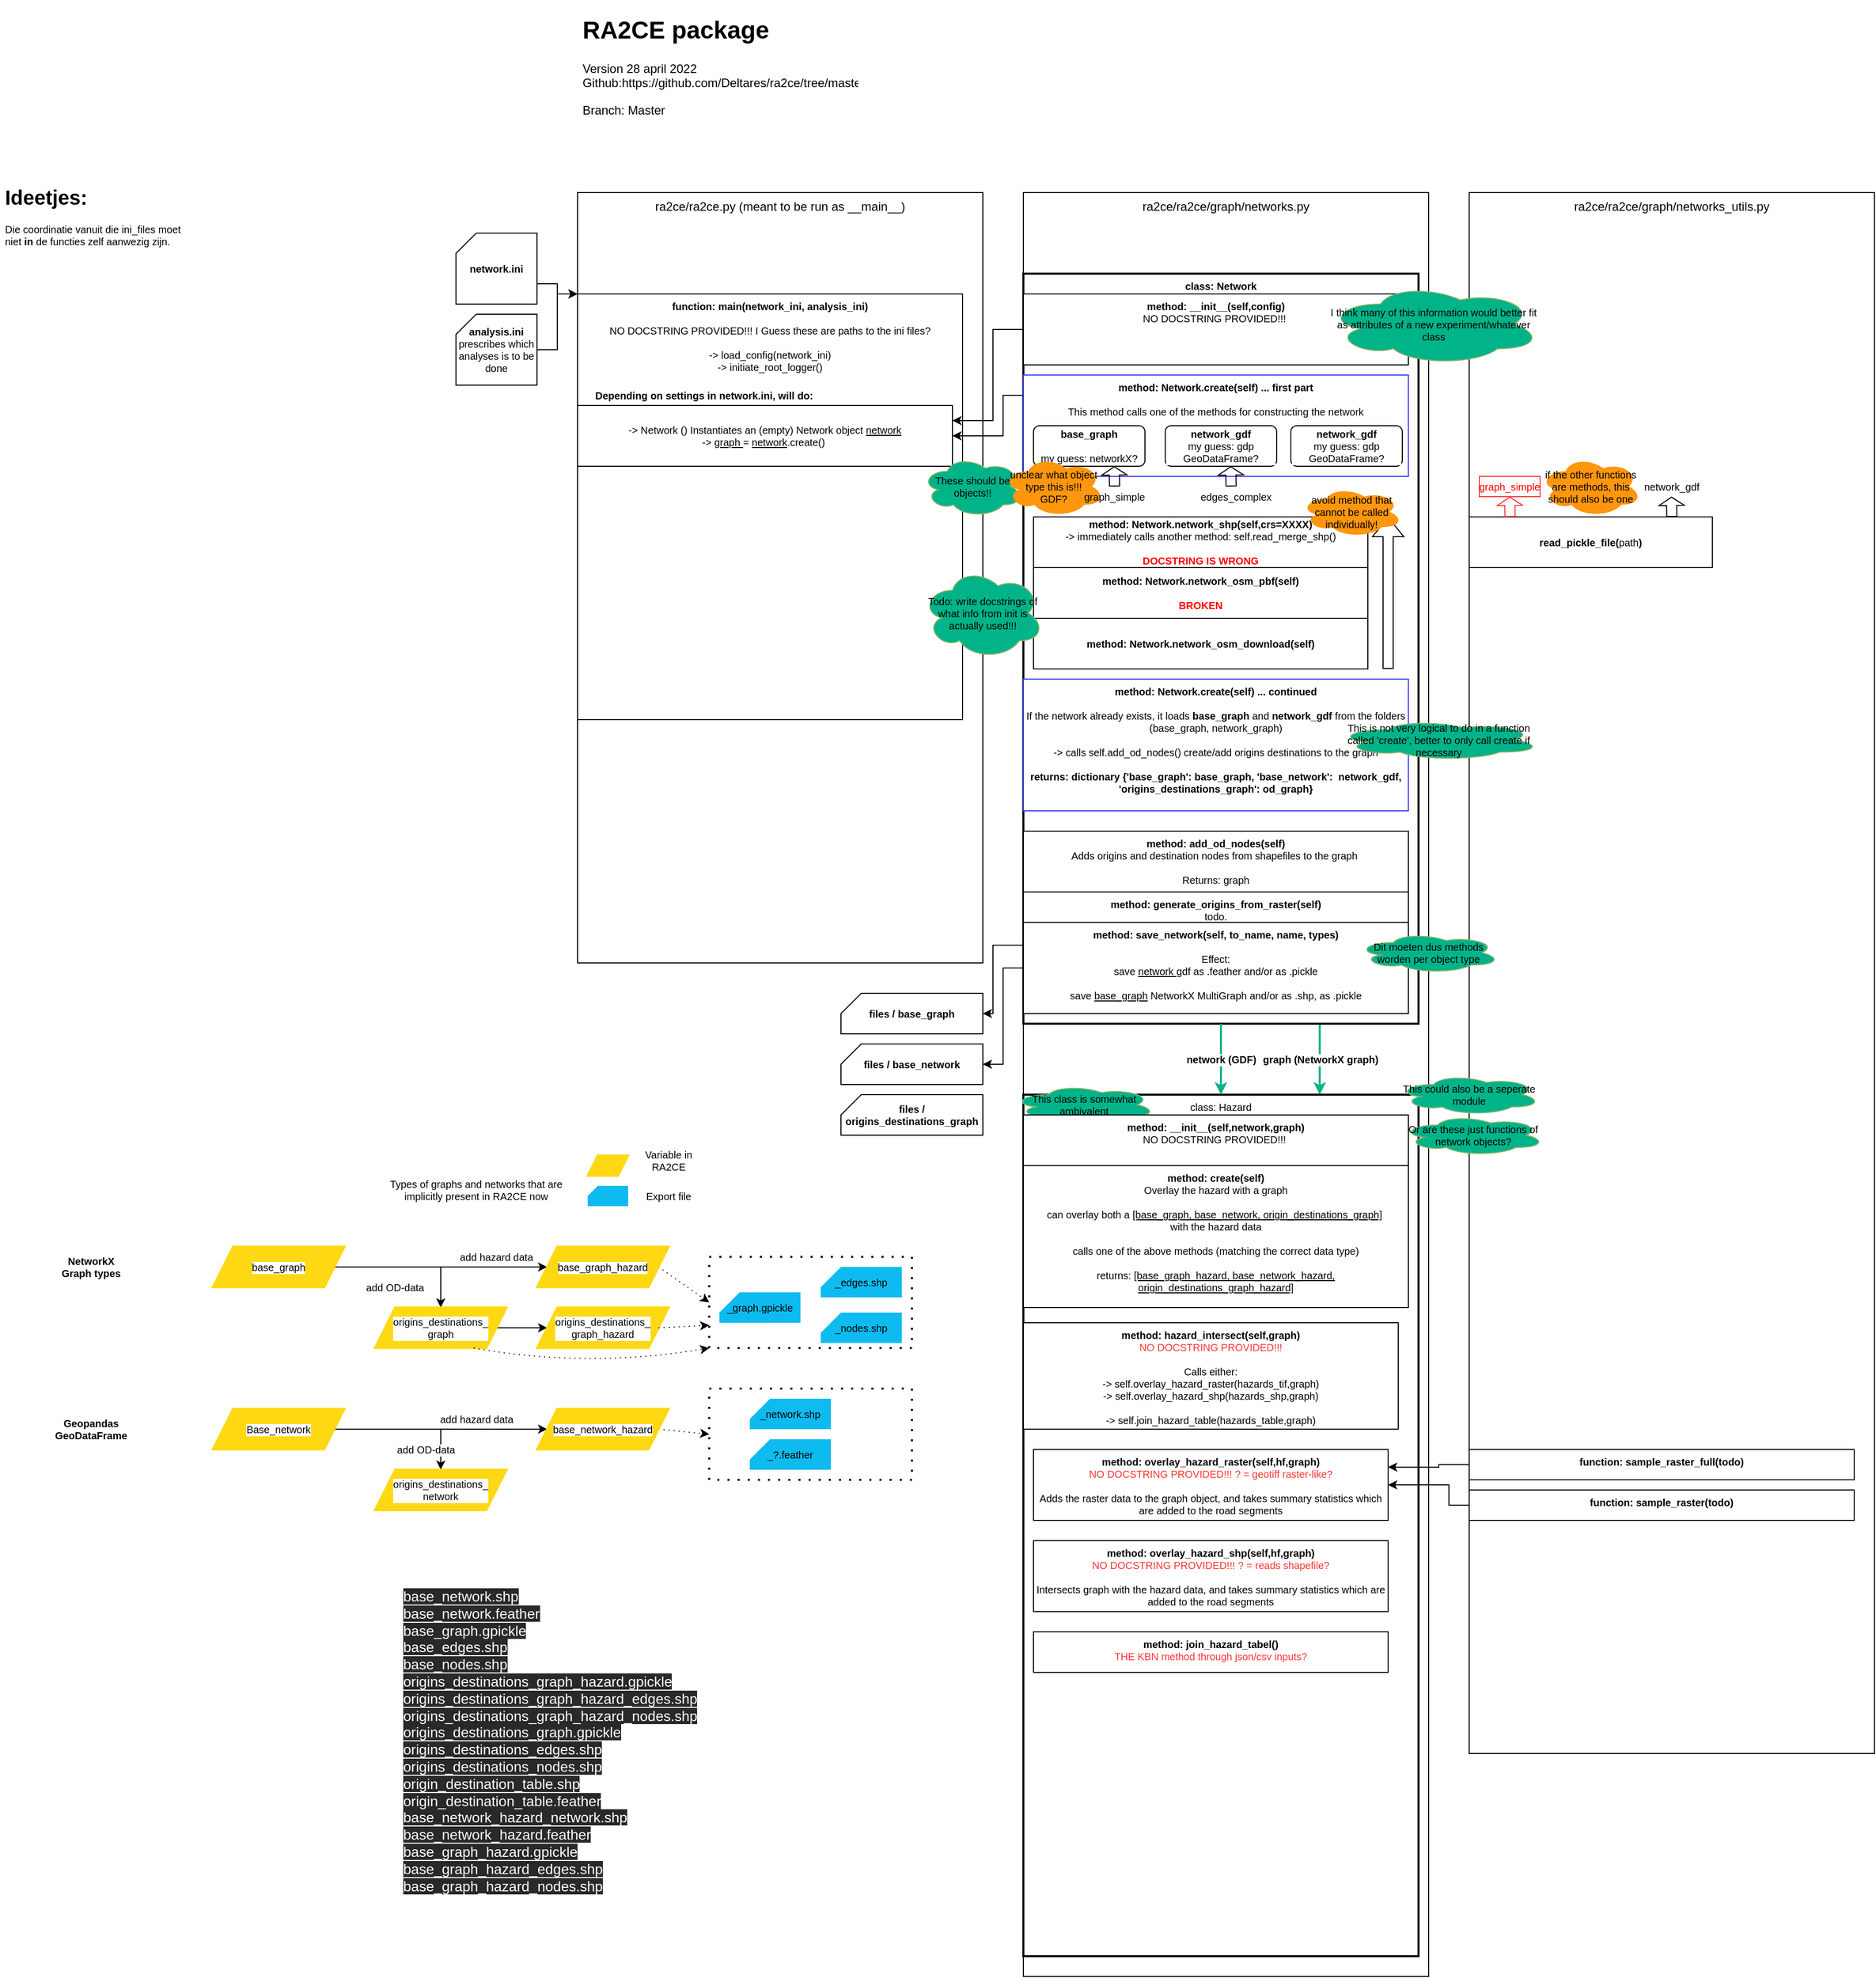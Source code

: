 <mxfile version="17.4.6" type="google"><diagram id="exgYSO2dMJ_tcDDKCuze" name="Page-1"><mxGraphModel dx="3541" dy="995" grid="1" gridSize="10" guides="1" tooltips="1" connect="1" arrows="1" fold="1" page="1" pageScale="1" pageWidth="827" pageHeight="1169" math="0" shadow="0"><root><mxCell id="0"/><mxCell id="1" parent="0"/><mxCell id="3SG9qz8-Xm8Jnp0n0LV0-1" value="&lt;h1&gt;RA2CE package&lt;/h1&gt;&lt;p&gt;Version 28 april 2022 Github:https://github.com/Deltares/ra2ce/tree/master/ra2ce&lt;/p&gt;&lt;p&gt;Branch: Master&lt;/p&gt;&lt;p&gt;&amp;nbsp;&lt;/p&gt;" style="text;html=1;strokeColor=none;fillColor=none;spacing=5;spacingTop=-20;whiteSpace=wrap;overflow=hidden;rounded=0;fontFamily=Arial;" parent="1" vertex="1"><mxGeometry x="-400" y="20" width="280" height="120" as="geometry"/></mxCell><mxCell id="KM_wEObo0zcSaIop558I-1" value="ra2ce/ra2ce/graph/networks.py" style="rounded=0;whiteSpace=wrap;html=1;fontFamily=Arial;verticalAlign=top;fillColor=none;" parent="1" vertex="1"><mxGeometry x="40" y="200" width="400" height="1760" as="geometry"/></mxCell><mxCell id="KM_wEObo0zcSaIop558I-2" value="ra2ce/ra2ce/graph/networks_utils.py" style="rounded=0;whiteSpace=wrap;html=1;fontFamily=Arial;verticalAlign=top;fillColor=none;" parent="1" vertex="1"><mxGeometry x="480" y="200" width="400" height="1540" as="geometry"/></mxCell><mxCell id="KM_wEObo0zcSaIop558I-148" value="&lt;b&gt;graph (NetworkX graph)&lt;/b&gt;" style="edgeStyle=orthogonalEdgeStyle;rounded=0;orthogonalLoop=1;jettySize=auto;html=1;exitX=0.75;exitY=1;exitDx=0;exitDy=0;entryX=0.75;entryY=0;entryDx=0;entryDy=0;fontFamily=Arial;fontSize=10;fontColor=#000000d;endArrow=classic;endFill=1;strokeColor=#00B389;strokeWidth=2;" parent="1" source="KM_wEObo0zcSaIop558I-3" target="KM_wEObo0zcSaIop558I-4" edge="1"><mxGeometry relative="1" as="geometry"/></mxCell><mxCell id="KM_wEObo0zcSaIop558I-3" value="&lt;b&gt;class: Network&lt;/b&gt;" style="rounded=0;whiteSpace=wrap;html=1;fontFamily=Arial;verticalAlign=top;fontSize=10;fillColor=none;strokeWidth=2;" parent="1" vertex="1"><mxGeometry x="40" y="280" width="390" height="740" as="geometry"/></mxCell><mxCell id="KM_wEObo0zcSaIop558I-4" value="class: Hazard" style="rounded=0;whiteSpace=wrap;html=1;fontFamily=Arial;verticalAlign=top;fontSize=10;fillColor=none;strokeWidth=2;" parent="1" vertex="1"><mxGeometry x="40" y="1090" width="390" height="850" as="geometry"/></mxCell><mxCell id="KM_wEObo0zcSaIop558I-5" value="&lt;b&gt;method: __init__(self,config)&lt;/b&gt;&lt;br&gt;NO DOCSTRING PROVIDED!!!&amp;nbsp;" style="rounded=0;whiteSpace=wrap;html=1;fontFamily=Arial;verticalAlign=top;fontSize=10;" parent="1" vertex="1"><mxGeometry x="40" y="300" width="380" height="70" as="geometry"/></mxCell><mxCell id="KM_wEObo0zcSaIop558I-7" value="ra2ce/ra2ce.py (meant to be run as __main__)" style="rounded=0;whiteSpace=wrap;html=1;fontFamily=Arial;verticalAlign=top;" parent="1" vertex="1"><mxGeometry x="-400" y="200" width="400" height="760" as="geometry"/></mxCell><mxCell id="KM_wEObo0zcSaIop558I-10" style="edgeStyle=orthogonalEdgeStyle;rounded=0;orthogonalLoop=1;jettySize=auto;html=1;exitX=1;exitY=0.5;exitDx=0;exitDy=0;exitPerimeter=0;entryX=0;entryY=0;entryDx=0;entryDy=0;fontFamily=Arial;fontSize=10;" parent="1" source="KM_wEObo0zcSaIop558I-6" target="KM_wEObo0zcSaIop558I-8" edge="1"><mxGeometry relative="1" as="geometry"><Array as="points"><mxPoint x="-440" y="290"/><mxPoint x="-420" y="290"/><mxPoint x="-420" y="300"/></Array></mxGeometry></mxCell><mxCell id="KM_wEObo0zcSaIop558I-6" value="&lt;b&gt;network.ini&lt;/b&gt;" style="shape=card;whiteSpace=wrap;html=1;fontFamily=Arial;fontSize=10;size=20;" parent="1" vertex="1"><mxGeometry x="-520" y="240" width="80" height="70" as="geometry"/></mxCell><mxCell id="KM_wEObo0zcSaIop558I-8" value="&lt;b&gt;function: main(network_ini, analysis_ini)&lt;/b&gt;&lt;br&gt;&lt;br&gt;NO DOCSTRING PROVIDED!!! I Guess these are paths to the ini files?&lt;br&gt;&lt;br&gt;-&amp;gt; load_config(network_ini)&lt;br&gt;-&amp;gt; initiate_root_logger()&lt;br&gt;&lt;br&gt;" style="rounded=0;whiteSpace=wrap;html=1;fontFamily=Arial;verticalAlign=top;fontSize=10;" parent="1" vertex="1"><mxGeometry x="-400" y="300" width="380" height="420" as="geometry"/></mxCell><mxCell id="KM_wEObo0zcSaIop558I-11" style="edgeStyle=orthogonalEdgeStyle;rounded=0;orthogonalLoop=1;jettySize=auto;html=1;exitX=1;exitY=0.5;exitDx=0;exitDy=0;exitPerimeter=0;fontFamily=Arial;fontSize=10;" parent="1" source="KM_wEObo0zcSaIop558I-9" edge="1"><mxGeometry relative="1" as="geometry"><mxPoint x="-400" y="300" as="targetPoint"/><Array as="points"><mxPoint x="-420" y="355"/><mxPoint x="-420" y="300"/></Array></mxGeometry></mxCell><mxCell id="KM_wEObo0zcSaIop558I-9" value="&lt;b&gt;analysis.ini&lt;/b&gt;&lt;br&gt;prescribes which analyses is to be done" style="shape=card;whiteSpace=wrap;html=1;fontFamily=Arial;fontSize=10;size=20;" parent="1" vertex="1"><mxGeometry x="-520" y="320" width="80" height="70" as="geometry"/></mxCell><mxCell id="KM_wEObo0zcSaIop558I-12" value="&lt;span&gt;-&amp;gt; Network () Instantiates an (empty) Network object&amp;nbsp;&lt;/span&gt;&lt;u&gt;network&lt;/u&gt;&lt;br&gt;&lt;span&gt;-&amp;gt;&amp;nbsp;&lt;/span&gt;&lt;u&gt;graph&amp;nbsp;&lt;/u&gt;&lt;span&gt;=&amp;nbsp;&lt;/span&gt;&lt;u&gt;network&lt;/u&gt;&lt;span&gt;.create()&amp;nbsp;&lt;/span&gt;" style="rounded=0;whiteSpace=wrap;html=1;fontFamily=Arial;fontSize=10;" parent="1" vertex="1"><mxGeometry x="-400" y="410" width="370" height="60" as="geometry"/></mxCell><mxCell id="KM_wEObo0zcSaIop558I-13" value="&lt;b&gt;Depending on settings in network.ini, will do:&lt;/b&gt;" style="text;html=1;strokeColor=none;fillColor=none;align=center;verticalAlign=middle;whiteSpace=wrap;rounded=0;fontFamily=Arial;fontSize=10;" parent="1" vertex="1"><mxGeometry x="-400" y="390" width="250" height="20" as="geometry"/></mxCell><mxCell id="KM_wEObo0zcSaIop558I-17" style="edgeStyle=orthogonalEdgeStyle;rounded=0;orthogonalLoop=1;jettySize=auto;html=1;exitX=0;exitY=0.5;exitDx=0;exitDy=0;entryX=1;entryY=0.5;entryDx=0;entryDy=0;fontFamily=Arial;fontSize=10;" parent="1" source="KM_wEObo0zcSaIop558I-14" target="KM_wEObo0zcSaIop558I-12" edge="1"><mxGeometry relative="1" as="geometry"><Array as="points"><mxPoint x="40" y="400"/><mxPoint x="20" y="400"/><mxPoint x="20" y="440"/></Array></mxGeometry></mxCell><mxCell id="KM_wEObo0zcSaIop558I-14" value="&lt;b&gt;method: Network.create(self) ... first part&lt;/b&gt;&lt;br&gt;&lt;br&gt;This method calls one of the methods for constructing the network" style="rounded=0;whiteSpace=wrap;html=1;fontFamily=Arial;fontSize=10;verticalAlign=top;strokeColor=#3333FF;" parent="1" vertex="1"><mxGeometry x="40" y="380" width="380" height="100" as="geometry"/></mxCell><mxCell id="KM_wEObo0zcSaIop558I-16" style="edgeStyle=orthogonalEdgeStyle;rounded=0;orthogonalLoop=1;jettySize=auto;html=1;exitX=0;exitY=0.5;exitDx=0;exitDy=0;entryX=1;entryY=0.25;entryDx=0;entryDy=0;fontFamily=Arial;fontSize=10;" parent="1" source="KM_wEObo0zcSaIop558I-5" target="KM_wEObo0zcSaIop558I-12" edge="1"><mxGeometry relative="1" as="geometry"><Array as="points"><mxPoint x="10" y="335"/><mxPoint x="10" y="425"/></Array></mxGeometry></mxCell><mxCell id="KM_wEObo0zcSaIop558I-18" value="&lt;b&gt;method: Network.network_shp(self,crs=XXXX)&lt;/b&gt;&lt;br&gt;-&amp;gt; immediately calls another method: self.read_merge_shp()&lt;br&gt;&lt;br&gt;&lt;font color=&quot;#ff0000&quot; style=&quot;font-weight: bold&quot;&gt;DOCSTRING IS WRONG&lt;/font&gt;" style="rounded=0;whiteSpace=wrap;html=1;fontFamily=Arial;fontSize=10;" parent="1" vertex="1"><mxGeometry x="50" y="520" width="330" height="50" as="geometry"/></mxCell><mxCell id="KM_wEObo0zcSaIop558I-19" value="&lt;h1&gt;Ideetjes:&lt;/h1&gt;&lt;div&gt;Die coordinatie vanuit die ini_files moet niet &lt;b&gt;in&lt;/b&gt;&amp;nbsp;de functies zelf aanwezig zijn.&lt;/div&gt;" style="text;html=1;strokeColor=none;fillColor=none;spacing=5;spacingTop=-20;whiteSpace=wrap;overflow=hidden;rounded=0;fontFamily=Arial;fontSize=10;" parent="1" vertex="1"><mxGeometry x="-970" y="190" width="190" height="120" as="geometry"/></mxCell><mxCell id="KM_wEObo0zcSaIop558I-20" value="&lt;b&gt;method: Network.network_osm_pbf(self)&lt;br&gt;&lt;br&gt;&lt;/b&gt;&lt;b&gt;&lt;font color=&quot;#ff0000&quot;&gt;BROKEN&lt;/font&gt;&lt;/b&gt;&lt;b&gt;&lt;br&gt;&lt;/b&gt;" style="rounded=0;whiteSpace=wrap;html=1;fontFamily=Arial;fontSize=10;" parent="1" vertex="1"><mxGeometry x="50" y="570" width="330" height="50" as="geometry"/></mxCell><mxCell id="KM_wEObo0zcSaIop558I-21" value="&lt;b&gt;method: Network.network_osm_download(self)&lt;/b&gt;" style="rounded=0;whiteSpace=wrap;html=1;fontFamily=Arial;fontSize=10;" parent="1" vertex="1"><mxGeometry x="50" y="620" width="330" height="50" as="geometry"/></mxCell><mxCell id="KM_wEObo0zcSaIop558I-45" value="&lt;b&gt;base_graph&lt;/b&gt;&lt;br&gt;&lt;br&gt;my guess: networkX?" style="rounded=1;whiteSpace=wrap;html=1;labelBackgroundColor=#FFFFFF;fontFamily=Arial;fontSize=10;fillColor=none;" parent="1" vertex="1"><mxGeometry x="50" y="430" width="110" height="40" as="geometry"/></mxCell><mxCell id="KM_wEObo0zcSaIop558I-46" value="&lt;b&gt;network_gdf&lt;/b&gt;&lt;br&gt;my guess: gdp GeoDataFrame?" style="rounded=1;whiteSpace=wrap;html=1;labelBackgroundColor=#FFFFFF;fontFamily=Arial;fontSize=10;fillColor=none;" parent="1" vertex="1"><mxGeometry x="180" y="430" width="110" height="40" as="geometry"/></mxCell><mxCell id="KM_wEObo0zcSaIop558I-48" value="&lt;span style=&quot;&quot;&gt;These should be objects!!&lt;/span&gt;" style="ellipse;shape=cloud;whiteSpace=wrap;html=1;labelBackgroundColor=none;fontFamily=Arial;fontSize=10;fillColor=#00B389;strokeColor=#82b366;" parent="1" vertex="1"><mxGeometry x="-60" y="460" width="100" height="60" as="geometry"/></mxCell><mxCell id="KM_wEObo0zcSaIop558I-49" value="&lt;span&gt;Todo: write docstrings of what info from init is actually used!!!&lt;/span&gt;" style="ellipse;shape=cloud;whiteSpace=wrap;html=1;labelBackgroundColor=none;fontFamily=Arial;fontSize=10;fillColor=#00B389;strokeColor=#82b366;" parent="1" vertex="1"><mxGeometry x="-60" y="570" width="120" height="90" as="geometry"/></mxCell><mxCell id="KM_wEObo0zcSaIop558I-52" value="&lt;span&gt;unclear what object type this is!!!&lt;br&gt;GDF?&lt;br&gt;&lt;/span&gt;" style="ellipse;shape=cloud;whiteSpace=wrap;html=1;labelBackgroundColor=none;fontFamily=Arial;fontSize=10;fillColor=#FF960D;strokeColor=none;" parent="1" vertex="1"><mxGeometry x="20" y="460" width="100" height="60" as="geometry"/></mxCell><mxCell id="KM_wEObo0zcSaIop558I-60" value="" style="shape=flexArrow;endArrow=classic;html=1;rounded=0;fontFamily=Arial;fontSize=10;fontColor=#000000;" parent="1" edge="1"><mxGeometry width="50" height="50" relative="1" as="geometry"><mxPoint x="400" y="670" as="sourcePoint"/><mxPoint x="400" y="520" as="targetPoint"/></mxGeometry></mxCell><mxCell id="KM_wEObo0zcSaIop558I-62" value="" style="shape=flexArrow;endArrow=classic;html=1;rounded=0;fontFamily=Arial;fontSize=10;fontColor=#000000;endWidth=13.793;endSize=2.393;" parent="1" edge="1"><mxGeometry width="50" height="50" relative="1" as="geometry"><mxPoint x="130" y="490" as="sourcePoint"/><mxPoint x="129.66" y="470" as="targetPoint"/></mxGeometry></mxCell><mxCell id="KM_wEObo0zcSaIop558I-63" value="graph_simple" style="text;html=1;strokeColor=none;fillColor=none;align=center;verticalAlign=middle;whiteSpace=wrap;rounded=0;labelBackgroundColor=none;fontFamily=Arial;fontSize=10;fontColor=#000000;" parent="1" vertex="1"><mxGeometry x="100" y="490" width="60" height="20" as="geometry"/></mxCell><mxCell id="KM_wEObo0zcSaIop558I-64" value="" style="shape=flexArrow;endArrow=classic;html=1;rounded=0;fontFamily=Arial;fontSize=10;fontColor=#000000;endWidth=13.793;endSize=2.393;" parent="1" edge="1"><mxGeometry width="50" height="50" relative="1" as="geometry"><mxPoint x="245" y="490" as="sourcePoint"/><mxPoint x="244.66" y="470" as="targetPoint"/></mxGeometry></mxCell><mxCell id="KM_wEObo0zcSaIop558I-65" value="edges_complex" style="text;html=1;strokeColor=none;fillColor=none;align=center;verticalAlign=middle;whiteSpace=wrap;rounded=0;labelBackgroundColor=none;fontFamily=Arial;fontSize=10;fontColor=#000000;" parent="1" vertex="1"><mxGeometry x="220" y="490" width="60" height="20" as="geometry"/></mxCell><mxCell id="KM_wEObo0zcSaIop558I-66" value="&lt;b&gt;read_pickle_file(&lt;/b&gt;path&lt;b&gt;)&lt;/b&gt;" style="rounded=0;whiteSpace=wrap;html=1;fontFamily=Arial;fontSize=10;fillColor=none;" parent="1" vertex="1"><mxGeometry x="480" y="520" width="240" height="50" as="geometry"/></mxCell><mxCell id="KM_wEObo0zcSaIop558I-67" value="&lt;span&gt;if the other functions are methods, this should also be one&lt;br&gt;&lt;/span&gt;" style="ellipse;shape=cloud;whiteSpace=wrap;html=1;labelBackgroundColor=none;fontFamily=Arial;fontSize=10;fillColor=#FF960D;strokeColor=none;" parent="1" vertex="1"><mxGeometry x="550" y="460" width="100" height="60" as="geometry"/></mxCell><mxCell id="KM_wEObo0zcSaIop558I-70" value="" style="shape=flexArrow;endArrow=classic;html=1;rounded=0;fontFamily=Arial;fontSize=10;fontColor=#000000;endWidth=13.793;endSize=2.393;strokeColor=#FF3333;" parent="1" edge="1"><mxGeometry width="50" height="50" relative="1" as="geometry"><mxPoint x="520.34" y="520" as="sourcePoint"/><mxPoint x="520.0" y="500" as="targetPoint"/></mxGeometry></mxCell><mxCell id="KM_wEObo0zcSaIop558I-72" value="" style="shape=flexArrow;endArrow=classic;html=1;rounded=0;fontFamily=Arial;fontSize=10;fontColor=#000000;endWidth=13.793;endSize=2.393;" parent="1" edge="1"><mxGeometry width="50" height="50" relative="1" as="geometry"><mxPoint x="680.0" y="520" as="sourcePoint"/><mxPoint x="679.66" y="500" as="targetPoint"/></mxGeometry></mxCell><mxCell id="KM_wEObo0zcSaIop558I-73" value="graph_simple" style="text;html=1;strokeColor=#FF3333;fillColor=none;align=center;verticalAlign=middle;whiteSpace=wrap;rounded=0;labelBackgroundColor=none;fontFamily=Arial;fontSize=10;fontColor=#FF0000;" parent="1" vertex="1"><mxGeometry x="490" y="480" width="60" height="20" as="geometry"/></mxCell><mxCell id="KM_wEObo0zcSaIop558I-74" value="network_gdf" style="text;html=1;strokeColor=none;fillColor=none;align=center;verticalAlign=middle;whiteSpace=wrap;rounded=0;labelBackgroundColor=none;fontFamily=Arial;fontSize=10;fontColor=#000000;" parent="1" vertex="1"><mxGeometry x="650" y="480" width="60" height="20" as="geometry"/></mxCell><mxCell id="KM_wEObo0zcSaIop558I-75" value="&lt;b&gt;network_gdf&lt;/b&gt;&lt;br&gt;my guess: gdp GeoDataFrame?" style="rounded=1;whiteSpace=wrap;html=1;labelBackgroundColor=#FFFFFF;fontFamily=Arial;fontSize=10;fillColor=none;" parent="1" vertex="1"><mxGeometry x="304" y="430" width="110" height="40" as="geometry"/></mxCell><mxCell id="KM_wEObo0zcSaIop558I-81" value="&lt;b&gt;method: Network.create(self) ... continued&lt;/b&gt;&lt;br&gt;&lt;br&gt;If the network already exists, it loads &lt;b&gt;base_graph&lt;/b&gt;&amp;nbsp;and &lt;b&gt;network_gdf &lt;/b&gt;from the folders (base_graph, network_graph)&lt;br&gt;&lt;br&gt;-&amp;gt; calls self.add_od_nodes() create/add origins destinations to the graph&lt;br&gt;&lt;br&gt;&lt;b&gt;returns: dictionary&amp;nbsp;{'base_graph': base_graph, 'base_network':&amp;nbsp; network_gdf, 'origins_destinations_graph': od_graph}&lt;/b&gt;" style="rounded=0;whiteSpace=wrap;html=1;fontFamily=Arial;fontSize=10;verticalAlign=top;strokeColor=#3333FF;" parent="1" vertex="1"><mxGeometry x="40" y="680" width="380" height="130" as="geometry"/></mxCell><mxCell id="KM_wEObo0zcSaIop558I-82" value="&lt;span&gt;This is not very logical to do in a function called 'create', better to only call create if necessary&lt;/span&gt;" style="ellipse;shape=cloud;whiteSpace=wrap;html=1;labelBackgroundColor=none;fontFamily=Arial;fontSize=10;fillColor=#00B389;strokeColor=#82b366;" parent="1" vertex="1"><mxGeometry x="350" y="720" width="200" height="40" as="geometry"/></mxCell><mxCell id="KM_wEObo0zcSaIop558I-83" value="&lt;b&gt;method: add_od_nodes(self)&lt;/b&gt;&lt;br&gt;Adds origins and destination nodes from shapefiles to the graph&amp;nbsp;&lt;br&gt;&lt;br&gt;Returns: graph" style="rounded=0;whiteSpace=wrap;html=1;fontFamily=Arial;verticalAlign=top;fontSize=10;" parent="1" vertex="1"><mxGeometry x="40" y="830" width="380" height="60" as="geometry"/></mxCell><mxCell id="KM_wEObo0zcSaIop558I-85" value="&lt;span&gt;avoid method that cannot be called individually!&lt;br&gt;&lt;/span&gt;" style="ellipse;shape=cloud;whiteSpace=wrap;html=1;labelBackgroundColor=none;fontFamily=Arial;fontSize=10;fillColor=#FF960D;strokeColor=none;" parent="1" vertex="1"><mxGeometry x="314" y="490" width="100" height="50" as="geometry"/></mxCell><mxCell id="KM_wEObo0zcSaIop558I-86" value="&lt;b&gt;method: generate_origins_from_raster(self)&lt;br&gt;&lt;/b&gt;todo." style="rounded=0;whiteSpace=wrap;html=1;fontFamily=Arial;verticalAlign=top;fontSize=10;" parent="1" vertex="1"><mxGeometry x="40" y="890" width="380" height="30" as="geometry"/></mxCell><mxCell id="KM_wEObo0zcSaIop558I-87" value="&lt;b&gt;method: overlay_hazard_raster(self,hf,graph)&lt;/b&gt;&lt;br&gt;&lt;font color=&quot;#ff3333&quot;&gt;NO DOCSTRING PROVIDED!!! ? = geotiff raster-like?&lt;/font&gt;&lt;br&gt;&lt;br&gt;Adds the raster data to the graph object, and takes summary statistics which are added to the road segments" style="rounded=0;whiteSpace=wrap;html=1;fontFamily=Arial;verticalAlign=top;fontSize=10;" parent="1" vertex="1"><mxGeometry x="50" y="1440" width="350" height="70" as="geometry"/></mxCell><mxCell id="KM_wEObo0zcSaIop558I-95" style="edgeStyle=orthogonalEdgeStyle;rounded=0;orthogonalLoop=1;jettySize=auto;html=1;exitX=0;exitY=0.25;exitDx=0;exitDy=0;fontFamily=Arial;fontSize=10;fontColor=#FF0000;strokeColor=#000000;" parent="1" source="KM_wEObo0zcSaIop558I-88" edge="1"><mxGeometry relative="1" as="geometry"><mxPoint y="1010" as="targetPoint"/><Array as="points"><mxPoint x="10" y="943"/><mxPoint x="10" y="1010"/></Array></mxGeometry></mxCell><mxCell id="KM_wEObo0zcSaIop558I-96" style="edgeStyle=orthogonalEdgeStyle;rounded=0;orthogonalLoop=1;jettySize=auto;html=1;exitX=0;exitY=0.5;exitDx=0;exitDy=0;entryX=1;entryY=0.5;entryDx=0;entryDy=0;entryPerimeter=0;fontFamily=Arial;fontSize=10;fontColor=#FF0000;strokeColor=#000000;" parent="1" source="KM_wEObo0zcSaIop558I-88" target="KM_wEObo0zcSaIop558I-91" edge="1"><mxGeometry relative="1" as="geometry"><Array as="points"><mxPoint x="20" y="965"/><mxPoint x="20" y="1060"/></Array></mxGeometry></mxCell><mxCell id="KM_wEObo0zcSaIop558I-88" value="&lt;b&gt;method: save_network(self, to_name, name, types)&lt;/b&gt;&lt;br&gt;&amp;nbsp;&lt;br&gt;Effect:&lt;br&gt;save &lt;u&gt;network &lt;/u&gt;gdf as .feather and/or as .pickle&lt;br&gt;&lt;br&gt;save &lt;u&gt;base_graph&lt;/u&gt; NetworkX MultiGraph and/or as .shp, as .pickle&lt;br&gt;" style="rounded=0;whiteSpace=wrap;html=1;fontFamily=Arial;verticalAlign=top;fontSize=10;" parent="1" vertex="1"><mxGeometry x="40" y="920" width="380" height="90" as="geometry"/></mxCell><mxCell id="KM_wEObo0zcSaIop558I-89" value="Dit moeten dus methods worden per object type" style="ellipse;shape=cloud;whiteSpace=wrap;html=1;labelBackgroundColor=none;fontFamily=Arial;fontSize=10;fillColor=#00B389;strokeColor=#82b366;" parent="1" vertex="1"><mxGeometry x="370" y="930" width="140" height="40" as="geometry"/></mxCell><mxCell id="KM_wEObo0zcSaIop558I-90" value="&lt;b&gt;files / base_graph&lt;/b&gt;" style="shape=card;whiteSpace=wrap;html=1;fontFamily=Arial;fontSize=10;size=20;" parent="1" vertex="1"><mxGeometry x="-140" y="990" width="140" height="40" as="geometry"/></mxCell><mxCell id="KM_wEObo0zcSaIop558I-91" value="&lt;b&gt;files / base_network&lt;/b&gt;" style="shape=card;whiteSpace=wrap;html=1;fontFamily=Arial;fontSize=10;size=20;" parent="1" vertex="1"><mxGeometry x="-140" y="1040" width="140" height="40" as="geometry"/></mxCell><mxCell id="KM_wEObo0zcSaIop558I-92" value="&lt;b&gt;files / origins_destinations_graph&lt;/b&gt;" style="shape=card;whiteSpace=wrap;html=1;fontFamily=Arial;fontSize=10;size=20;" parent="1" vertex="1"><mxGeometry x="-140" y="1090" width="140" height="40" as="geometry"/></mxCell><mxCell id="KM_wEObo0zcSaIop558I-98" value="I think many of this information would better fit as attributes of a new experiment/whatever class" style="ellipse;shape=cloud;whiteSpace=wrap;html=1;labelBackgroundColor=none;fontFamily=Arial;fontSize=10;fillColor=#00B389;strokeColor=#82b366;" parent="1" vertex="1"><mxGeometry x="340" y="290" width="210" height="80" as="geometry"/></mxCell><mxCell id="KM_wEObo0zcSaIop558I-99" value="This could also be a seperate module" style="ellipse;shape=cloud;whiteSpace=wrap;html=1;labelBackgroundColor=none;fontFamily=Arial;fontSize=10;fillColor=#00B389;strokeColor=#82b366;" parent="1" vertex="1"><mxGeometry x="410" y="1070" width="140" height="40" as="geometry"/></mxCell><mxCell id="KM_wEObo0zcSaIop558I-100" value="&lt;b&gt;method: create(self)&lt;/b&gt;&lt;br&gt;Overlay the hazard with a graph&lt;br&gt;&lt;br&gt;can overlay both a &lt;u&gt;[base_graph, base_network, origin_destinations_graph]&lt;/u&gt;&amp;nbsp;&lt;br&gt;with the hazard data&lt;br&gt;&lt;br&gt;calls one of the above methods (matching the correct data type)&lt;br&gt;&lt;br&gt;returns:&amp;nbsp;&lt;u&gt;[base_graph_hazard, base_network_hazard, origin_destinations_graph_hazard]&lt;/u&gt;" style="rounded=0;whiteSpace=wrap;html=1;fontFamily=Arial;verticalAlign=top;fontSize=10;" parent="1" vertex="1"><mxGeometry x="40" y="1160" width="380" height="140" as="geometry"/></mxCell><mxCell id="KM_wEObo0zcSaIop558I-101" value="Or are these just functions of network objects?" style="ellipse;shape=cloud;whiteSpace=wrap;html=1;labelBackgroundColor=none;fontFamily=Arial;fontSize=10;fillColor=#00B389;strokeColor=#82b366;" parent="1" vertex="1"><mxGeometry x="414" y="1110" width="140" height="40" as="geometry"/></mxCell><mxCell id="KM_wEObo0zcSaIop558I-102" value="This class is somewhat ambivalent" style="ellipse;shape=cloud;whiteSpace=wrap;html=1;labelBackgroundColor=none;fontFamily=Arial;fontSize=10;fillColor=#00B389;strokeColor=#82b366;" parent="1" vertex="1"><mxGeometry x="30" y="1080" width="140" height="40" as="geometry"/></mxCell><mxCell id="KM_wEObo0zcSaIop558I-123" style="edgeStyle=orthogonalEdgeStyle;rounded=0;orthogonalLoop=1;jettySize=auto;html=1;exitX=1;exitY=0.5;exitDx=0;exitDy=0;fontFamily=Arial;fontSize=10;fontColor=#000000d;strokeColor=#000000;" parent="1" source="KM_wEObo0zcSaIop558I-104" target="KM_wEObo0zcSaIop558I-108" edge="1"><mxGeometry relative="1" as="geometry"/></mxCell><mxCell id="KM_wEObo0zcSaIop558I-125" style="edgeStyle=orthogonalEdgeStyle;rounded=0;orthogonalLoop=1;jettySize=auto;html=1;exitX=1;exitY=0.5;exitDx=0;exitDy=0;entryX=0.5;entryY=0;entryDx=0;entryDy=0;fontFamily=Arial;fontSize=10;fontColor=#000000d;strokeColor=#000000;" parent="1" source="KM_wEObo0zcSaIop558I-104" target="KM_wEObo0zcSaIop558I-107" edge="1"><mxGeometry relative="1" as="geometry"/></mxCell><mxCell id="KM_wEObo0zcSaIop558I-104" value="base_graph" style="shape=parallelogram;perimeter=parallelogramPerimeter;whiteSpace=wrap;html=1;fixedSize=1;labelBackgroundColor=#FFFFFF;fontFamily=Arial;fontSize=10;fontColor=#000000d;strokeColor=#FFD814;strokeWidth=2;fillColor=#FFD814;" parent="1" vertex="1"><mxGeometry x="-760" y="1240" width="130" height="40" as="geometry"/></mxCell><mxCell id="KM_wEObo0zcSaIop558I-105" value="Types of graphs and networks that are implicitly present in RA2CE now" style="text;html=1;strokeColor=none;fillColor=none;align=center;verticalAlign=middle;whiteSpace=wrap;rounded=0;labelBackgroundColor=none;fontFamily=Arial;fontSize=10;fontColor=#000000d;" parent="1" vertex="1"><mxGeometry x="-600" y="1169" width="200" height="30" as="geometry"/></mxCell><mxCell id="KM_wEObo0zcSaIop558I-126" style="edgeStyle=orthogonalEdgeStyle;rounded=0;orthogonalLoop=1;jettySize=auto;html=1;exitX=1;exitY=0.5;exitDx=0;exitDy=0;entryX=0;entryY=0.5;entryDx=0;entryDy=0;fontFamily=Arial;fontSize=10;fontColor=#000000d;strokeColor=#000000;" parent="1" source="KM_wEObo0zcSaIop558I-107" target="KM_wEObo0zcSaIop558I-124" edge="1"><mxGeometry relative="1" as="geometry"/></mxCell><mxCell id="KM_wEObo0zcSaIop558I-107" value="origins_destinations_&lt;br&gt;graph" style="shape=parallelogram;perimeter=parallelogramPerimeter;whiteSpace=wrap;html=1;fixedSize=1;labelBackgroundColor=#FFFFFF;fontFamily=Arial;fontSize=10;fontColor=#000000d;strokeColor=#FFD814;strokeWidth=2;fillColor=#FFD814;" parent="1" vertex="1"><mxGeometry x="-600" y="1300" width="130" height="40" as="geometry"/></mxCell><mxCell id="KM_wEObo0zcSaIop558I-135" style="orthogonalLoop=1;jettySize=auto;html=1;exitX=1;exitY=0.5;exitDx=0;exitDy=0;entryX=0;entryY=0.5;entryDx=0;entryDy=0;fontFamily=Arial;fontSize=10;fontColor=#000000d;strokeColor=#000000;curved=1;dashed=1;dashPattern=1 4;" parent="1" source="KM_wEObo0zcSaIop558I-108" target="KM_wEObo0zcSaIop558I-134" edge="1"><mxGeometry relative="1" as="geometry"/></mxCell><mxCell id="KM_wEObo0zcSaIop558I-108" value="base_graph_hazard" style="shape=parallelogram;perimeter=parallelogramPerimeter;whiteSpace=wrap;html=1;fixedSize=1;labelBackgroundColor=#FFFFFF;fontFamily=Arial;fontSize=10;fontColor=#000000d;strokeColor=#FFD814;strokeWidth=2;fillColor=#FFD814;" parent="1" vertex="1"><mxGeometry x="-440" y="1240" width="130" height="40" as="geometry"/></mxCell><mxCell id="KM_wEObo0zcSaIop558I-109" value="&lt;span style=&quot;color: rgb(255, 255, 255); font-size: 14px; font-style: normal; font-weight: 400; letter-spacing: normal; text-indent: 0px; text-transform: none; word-spacing: 0px; background-color: rgb(41, 41, 41); display: inline; float: none;&quot;&gt;base_network.shp&lt;/span&gt;&lt;br style=&quot;box-sizing: border-box; color: rgb(255, 255, 255); font-size: 14px; font-style: normal; font-weight: 400; letter-spacing: normal; text-indent: 0px; text-transform: none; word-spacing: 0px; background-color: rgb(41, 41, 41);&quot;&gt;&lt;span style=&quot;color: rgb(255, 255, 255); font-size: 14px; font-style: normal; font-weight: 400; letter-spacing: normal; text-indent: 0px; text-transform: none; word-spacing: 0px; background-color: rgb(41, 41, 41); display: inline; float: none;&quot;&gt;base_network.feather&lt;/span&gt;&lt;br style=&quot;box-sizing: border-box; color: rgb(255, 255, 255); font-size: 14px; font-style: normal; font-weight: 400; letter-spacing: normal; text-indent: 0px; text-transform: none; word-spacing: 0px; background-color: rgb(41, 41, 41);&quot;&gt;&lt;span style=&quot;color: rgb(255, 255, 255); font-size: 14px; font-style: normal; font-weight: 400; letter-spacing: normal; text-indent: 0px; text-transform: none; word-spacing: 0px; background-color: rgb(41, 41, 41); display: inline; float: none;&quot;&gt;base_graph.gpickle&lt;/span&gt;&lt;br style=&quot;box-sizing: border-box; color: rgb(255, 255, 255); font-size: 14px; font-style: normal; font-weight: 400; letter-spacing: normal; text-indent: 0px; text-transform: none; word-spacing: 0px; background-color: rgb(41, 41, 41);&quot;&gt;&lt;span style=&quot;color: rgb(255, 255, 255); font-size: 14px; font-style: normal; font-weight: 400; letter-spacing: normal; text-indent: 0px; text-transform: none; word-spacing: 0px; background-color: rgb(41, 41, 41); display: inline; float: none;&quot;&gt;base_edges.shp&lt;/span&gt;&lt;br style=&quot;box-sizing: border-box; color: rgb(255, 255, 255); font-size: 14px; font-style: normal; font-weight: 400; letter-spacing: normal; text-indent: 0px; text-transform: none; word-spacing: 0px; background-color: rgb(41, 41, 41);&quot;&gt;&lt;span style=&quot;color: rgb(255, 255, 255); font-size: 14px; font-style: normal; font-weight: 400; letter-spacing: normal; text-indent: 0px; text-transform: none; word-spacing: 0px; background-color: rgb(41, 41, 41); display: inline; float: none;&quot;&gt;base_nodes.shp&lt;/span&gt;&lt;br style=&quot;box-sizing: border-box; color: rgb(255, 255, 255); font-size: 14px; font-style: normal; font-weight: 400; letter-spacing: normal; text-indent: 0px; text-transform: none; word-spacing: 0px; background-color: rgb(41, 41, 41);&quot;&gt;&lt;span style=&quot;color: rgb(255, 255, 255); font-size: 14px; font-style: normal; font-weight: 400; letter-spacing: normal; text-indent: 0px; text-transform: none; word-spacing: 0px; background-color: rgb(41, 41, 41); display: inline; float: none;&quot;&gt;origins_destinations_graph_hazard.gpickle&lt;/span&gt;&lt;br style=&quot;box-sizing: border-box; color: rgb(255, 255, 255); font-size: 14px; font-style: normal; font-weight: 400; letter-spacing: normal; text-indent: 0px; text-transform: none; word-spacing: 0px; background-color: rgb(41, 41, 41);&quot;&gt;&lt;span style=&quot;color: rgb(255, 255, 255); font-size: 14px; font-style: normal; font-weight: 400; letter-spacing: normal; text-indent: 0px; text-transform: none; word-spacing: 0px; background-color: rgb(41, 41, 41); display: inline; float: none;&quot;&gt;origins_destinations_graph_hazard_edges.shp&lt;/span&gt;&lt;br style=&quot;box-sizing: border-box; color: rgb(255, 255, 255); font-size: 14px; font-style: normal; font-weight: 400; letter-spacing: normal; text-indent: 0px; text-transform: none; word-spacing: 0px; background-color: rgb(41, 41, 41);&quot;&gt;&lt;span style=&quot;color: rgb(255, 255, 255); font-size: 14px; font-style: normal; font-weight: 400; letter-spacing: normal; text-indent: 0px; text-transform: none; word-spacing: 0px; background-color: rgb(41, 41, 41); display: inline; float: none;&quot;&gt;origins_destinations_graph_hazard_nodes.shp&lt;/span&gt;&lt;br style=&quot;box-sizing: border-box; color: rgb(255, 255, 255); font-size: 14px; font-style: normal; font-weight: 400; letter-spacing: normal; text-indent: 0px; text-transform: none; word-spacing: 0px; background-color: rgb(41, 41, 41);&quot;&gt;&lt;span style=&quot;color: rgb(255, 255, 255); font-size: 14px; font-style: normal; font-weight: 400; letter-spacing: normal; text-indent: 0px; text-transform: none; word-spacing: 0px; background-color: rgb(41, 41, 41); display: inline; float: none;&quot;&gt;origins_destinations_graph.gpickle&lt;/span&gt;&lt;br style=&quot;box-sizing: border-box; color: rgb(255, 255, 255); font-size: 14px; font-style: normal; font-weight: 400; letter-spacing: normal; text-indent: 0px; text-transform: none; word-spacing: 0px; background-color: rgb(41, 41, 41);&quot;&gt;&lt;span style=&quot;color: rgb(255, 255, 255); font-size: 14px; font-style: normal; font-weight: 400; letter-spacing: normal; text-indent: 0px; text-transform: none; word-spacing: 0px; background-color: rgb(41, 41, 41); display: inline; float: none;&quot;&gt;origins_destinations_edges.shp&lt;/span&gt;&lt;br style=&quot;box-sizing: border-box; color: rgb(255, 255, 255); font-size: 14px; font-style: normal; font-weight: 400; letter-spacing: normal; text-indent: 0px; text-transform: none; word-spacing: 0px; background-color: rgb(41, 41, 41);&quot;&gt;&lt;span style=&quot;color: rgb(255, 255, 255); font-size: 14px; font-style: normal; font-weight: 400; letter-spacing: normal; text-indent: 0px; text-transform: none; word-spacing: 0px; background-color: rgb(41, 41, 41); display: inline; float: none;&quot;&gt;origins_destinations_nodes.shp&lt;/span&gt;&lt;br style=&quot;box-sizing: border-box; color: rgb(255, 255, 255); font-size: 14px; font-style: normal; font-weight: 400; letter-spacing: normal; text-indent: 0px; text-transform: none; word-spacing: 0px; background-color: rgb(41, 41, 41);&quot;&gt;&lt;span style=&quot;color: rgb(255, 255, 255); font-size: 14px; font-style: normal; font-weight: 400; letter-spacing: normal; text-indent: 0px; text-transform: none; word-spacing: 0px; background-color: rgb(41, 41, 41); display: inline; float: none;&quot;&gt;origin_destination_table.shp&lt;/span&gt;&lt;br style=&quot;box-sizing: border-box; color: rgb(255, 255, 255); font-size: 14px; font-style: normal; font-weight: 400; letter-spacing: normal; text-indent: 0px; text-transform: none; word-spacing: 0px; background-color: rgb(41, 41, 41);&quot;&gt;&lt;span style=&quot;color: rgb(255, 255, 255); font-size: 14px; font-style: normal; font-weight: 400; letter-spacing: normal; text-indent: 0px; text-transform: none; word-spacing: 0px; background-color: rgb(41, 41, 41); display: inline; float: none;&quot;&gt;origin_destination_table.feather&lt;/span&gt;&lt;br style=&quot;box-sizing: border-box; color: rgb(255, 255, 255); font-size: 14px; font-style: normal; font-weight: 400; letter-spacing: normal; text-indent: 0px; text-transform: none; word-spacing: 0px; background-color: rgb(41, 41, 41);&quot;&gt;&lt;span style=&quot;color: rgb(255, 255, 255); font-size: 14px; font-style: normal; font-weight: 400; letter-spacing: normal; text-indent: 0px; text-transform: none; word-spacing: 0px; background-color: rgb(41, 41, 41); display: inline; float: none;&quot;&gt;base_network_hazard_network.shp&lt;/span&gt;&lt;br style=&quot;box-sizing: border-box; color: rgb(255, 255, 255); font-size: 14px; font-style: normal; font-weight: 400; letter-spacing: normal; text-indent: 0px; text-transform: none; word-spacing: 0px; background-color: rgb(41, 41, 41);&quot;&gt;&lt;span style=&quot;color: rgb(255, 255, 255); font-size: 14px; font-style: normal; font-weight: 400; letter-spacing: normal; text-indent: 0px; text-transform: none; word-spacing: 0px; background-color: rgb(41, 41, 41); display: inline; float: none;&quot;&gt;base_network_hazard.feather&lt;/span&gt;&lt;br style=&quot;box-sizing: border-box; color: rgb(255, 255, 255); font-size: 14px; font-style: normal; font-weight: 400; letter-spacing: normal; text-indent: 0px; text-transform: none; word-spacing: 0px; background-color: rgb(41, 41, 41);&quot;&gt;&lt;span style=&quot;color: rgb(255, 255, 255); font-size: 14px; font-style: normal; font-weight: 400; letter-spacing: normal; text-indent: 0px; text-transform: none; word-spacing: 0px; background-color: rgb(41, 41, 41); display: inline; float: none;&quot;&gt;base_graph_hazard.gpickle&lt;/span&gt;&lt;br style=&quot;box-sizing: border-box; color: rgb(255, 255, 255); font-size: 14px; font-style: normal; font-weight: 400; letter-spacing: normal; text-indent: 0px; text-transform: none; word-spacing: 0px; background-color: rgb(41, 41, 41);&quot;&gt;&lt;span style=&quot;color: rgb(255, 255, 255); font-size: 14px; font-style: normal; font-weight: 400; letter-spacing: normal; text-indent: 0px; text-transform: none; word-spacing: 0px; background-color: rgb(41, 41, 41); display: inline; float: none;&quot;&gt;base_graph_hazard_edges.shp&lt;/span&gt;&lt;br style=&quot;box-sizing: border-box; color: rgb(255, 255, 255); font-size: 14px; font-style: normal; font-weight: 400; letter-spacing: normal; text-indent: 0px; text-transform: none; word-spacing: 0px; background-color: rgb(41, 41, 41);&quot;&gt;&lt;span style=&quot;color: rgb(255, 255, 255); font-size: 14px; font-style: normal; font-weight: 400; letter-spacing: normal; text-indent: 0px; text-transform: none; word-spacing: 0px; background-color: rgb(41, 41, 41); display: inline; float: none;&quot;&gt;base_graph_hazard_nodes.shp&lt;/span&gt;" style="text;whiteSpace=wrap;html=1;fontSize=10;fontFamily=Arial;fontColor=#000000d;" parent="1" vertex="1"><mxGeometry x="-574" y="1570" width="320" height="270" as="geometry"/></mxCell><mxCell id="KM_wEObo0zcSaIop558I-110" value="" style="shape=parallelogram;perimeter=parallelogramPerimeter;whiteSpace=wrap;html=1;fixedSize=1;labelBackgroundColor=#FFFFFF;fontFamily=Arial;fontSize=10;fontColor=#000000d;strokeColor=#FFD814;strokeWidth=2;fillColor=#FFD814;size=10;" parent="1" vertex="1"><mxGeometry x="-390" y="1150" width="40" height="20" as="geometry"/></mxCell><mxCell id="KM_wEObo0zcSaIop558I-111" value="Variable in RA2CE" style="text;html=1;strokeColor=none;fillColor=none;align=center;verticalAlign=middle;whiteSpace=wrap;rounded=0;labelBackgroundColor=none;fontFamily=Arial;fontSize=10;fontColor=#000000d;" parent="1" vertex="1"><mxGeometry x="-340" y="1140" width="60" height="30" as="geometry"/></mxCell><mxCell id="KM_wEObo0zcSaIop558I-114" value="" style="shape=card;whiteSpace=wrap;html=1;fontFamily=Arial;fontSize=10;size=10;fillColor=#0EBBF0;strokeColor=none;" parent="1" vertex="1"><mxGeometry x="-390" y="1180" width="40" height="20" as="geometry"/></mxCell><mxCell id="KM_wEObo0zcSaIop558I-115" value="_graph.gpickle" style="shape=card;whiteSpace=wrap;html=1;fontFamily=Arial;fontSize=10;size=20;fillColor=#0EBBF0;strokeColor=none;" parent="1" vertex="1"><mxGeometry x="-260" y="1285" width="80" height="30" as="geometry"/></mxCell><mxCell id="KM_wEObo0zcSaIop558I-116" value="Export file" style="text;html=1;strokeColor=none;fillColor=none;align=center;verticalAlign=middle;whiteSpace=wrap;rounded=0;labelBackgroundColor=none;fontFamily=Arial;fontSize=10;fontColor=#000000d;" parent="1" vertex="1"><mxGeometry x="-340" y="1180" width="60" height="20" as="geometry"/></mxCell><mxCell id="KM_wEObo0zcSaIop558I-143" value="add hazard data" style="edgeStyle=none;curved=1;orthogonalLoop=1;jettySize=auto;html=1;exitX=1;exitY=0.5;exitDx=0;exitDy=0;fontFamily=Arial;fontSize=10;fontColor=#000000d;endArrow=classic;endFill=1;strokeColor=#000000;" parent="1" source="KM_wEObo0zcSaIop558I-117" target="KM_wEObo0zcSaIop558I-138" edge="1"><mxGeometry x="0.333" y="10" relative="1" as="geometry"><mxPoint as="offset"/></mxGeometry></mxCell><mxCell id="KM_wEObo0zcSaIop558I-144" value="add OD-data" style="edgeStyle=orthogonalEdgeStyle;orthogonalLoop=1;jettySize=auto;html=1;exitX=1;exitY=0.5;exitDx=0;exitDy=0;entryX=0.5;entryY=0;entryDx=0;entryDy=0;fontFamily=Arial;fontSize=10;fontColor=#000000d;endArrow=classic;endFill=1;strokeColor=#000000;rounded=0;" parent="1" source="KM_wEObo0zcSaIop558I-117" target="KM_wEObo0zcSaIop558I-141" edge="1"><mxGeometry x="0.724" y="-15" relative="1" as="geometry"><mxPoint as="offset"/></mxGeometry></mxCell><mxCell id="KM_wEObo0zcSaIop558I-117" value="Base_network" style="shape=parallelogram;perimeter=parallelogramPerimeter;whiteSpace=wrap;html=1;fixedSize=1;labelBackgroundColor=#FFFFFF;fontFamily=Arial;fontSize=10;fontColor=#000000d;strokeColor=#FFD814;strokeWidth=2;fillColor=#FFD814;" parent="1" vertex="1"><mxGeometry x="-760" y="1400" width="130" height="40" as="geometry"/></mxCell><mxCell id="KM_wEObo0zcSaIop558I-118" value="&lt;b&gt;NetworkX Graph types&lt;/b&gt;" style="text;html=1;strokeColor=none;fillColor=none;align=center;verticalAlign=middle;whiteSpace=wrap;rounded=0;labelBackgroundColor=none;fontFamily=Arial;fontSize=10;fontColor=#000000d;" parent="1" vertex="1"><mxGeometry x="-920" y="1240" width="80" height="40" as="geometry"/></mxCell><mxCell id="KM_wEObo0zcSaIop558I-119" value="&lt;b&gt;Geopandas GeoDataFrame&lt;/b&gt;" style="text;html=1;strokeColor=none;fillColor=none;align=center;verticalAlign=middle;whiteSpace=wrap;rounded=0;labelBackgroundColor=none;fontFamily=Arial;fontSize=10;fontColor=#000000d;" parent="1" vertex="1"><mxGeometry x="-920" y="1400" width="80" height="40" as="geometry"/></mxCell><mxCell id="KM_wEObo0zcSaIop558I-124" value="origins_destinations_&lt;br&gt;graph_hazard" style="shape=parallelogram;perimeter=parallelogramPerimeter;whiteSpace=wrap;html=1;fixedSize=1;labelBackgroundColor=#FFFFFF;fontFamily=Arial;fontSize=10;fontColor=#000000d;strokeColor=#FFD814;strokeWidth=2;fillColor=#FFD814;" parent="1" vertex="1"><mxGeometry x="-440" y="1300" width="130" height="40" as="geometry"/></mxCell><mxCell id="KM_wEObo0zcSaIop558I-127" value="add hazard data" style="text;html=1;strokeColor=none;fillColor=none;align=center;verticalAlign=middle;whiteSpace=wrap;rounded=0;labelBackgroundColor=none;fontFamily=Arial;fontSize=10;fontColor=#000000d;" parent="1" vertex="1"><mxGeometry x="-520" y="1240" width="80" height="20" as="geometry"/></mxCell><mxCell id="KM_wEObo0zcSaIop558I-128" value="add OD-data" style="text;html=1;strokeColor=none;fillColor=none;align=center;verticalAlign=middle;whiteSpace=wrap;rounded=0;labelBackgroundColor=none;fontFamily=Arial;fontSize=10;fontColor=#000000d;" parent="1" vertex="1"><mxGeometry x="-620" y="1270" width="80" height="20" as="geometry"/></mxCell><mxCell id="KM_wEObo0zcSaIop558I-130" value="_network.shp" style="shape=card;whiteSpace=wrap;html=1;fontFamily=Arial;fontSize=10;size=20;fillColor=#0EBBF0;strokeColor=none;" parent="1" vertex="1"><mxGeometry x="-230" y="1390" width="80" height="30" as="geometry"/></mxCell><mxCell id="KM_wEObo0zcSaIop558I-131" value="_?.feather" style="shape=card;whiteSpace=wrap;html=1;fontFamily=Arial;fontSize=10;size=20;fillColor=#0EBBF0;strokeColor=none;" parent="1" vertex="1"><mxGeometry x="-230" y="1430" width="80" height="30" as="geometry"/></mxCell><mxCell id="KM_wEObo0zcSaIop558I-132" value="_edges.shp" style="shape=card;whiteSpace=wrap;html=1;fontFamily=Arial;fontSize=10;size=20;fillColor=#0EBBF0;strokeColor=none;" parent="1" vertex="1"><mxGeometry x="-160" y="1260" width="80" height="30" as="geometry"/></mxCell><mxCell id="KM_wEObo0zcSaIop558I-133" value="_nodes.shp" style="shape=card;whiteSpace=wrap;html=1;fontFamily=Arial;fontSize=10;size=20;fillColor=#0EBBF0;strokeColor=none;" parent="1" vertex="1"><mxGeometry x="-160" y="1305" width="80" height="30" as="geometry"/></mxCell><mxCell id="KM_wEObo0zcSaIop558I-134" value="" style="rounded=0;whiteSpace=wrap;html=1;labelBackgroundColor=none;fontFamily=Arial;fontSize=10;fontColor=#000000d;strokeColor=#000000;strokeWidth=2;fillColor=none;dashed=1;dashPattern=1 4;" parent="1" vertex="1"><mxGeometry x="-270" y="1250" width="200" height="90" as="geometry"/></mxCell><mxCell id="KM_wEObo0zcSaIop558I-136" style="orthogonalLoop=1;jettySize=auto;html=1;exitX=1;exitY=0.5;exitDx=0;exitDy=0;entryX=0;entryY=0.75;entryDx=0;entryDy=0;fontFamily=Arial;fontSize=10;fontColor=#000000d;strokeColor=#000000;curved=1;dashed=1;dashPattern=1 4;" parent="1" source="KM_wEObo0zcSaIop558I-124" target="KM_wEObo0zcSaIop558I-134" edge="1"><mxGeometry relative="1" as="geometry"><mxPoint x="-310" y="1270" as="sourcePoint"/><mxPoint x="-260" y="1305" as="targetPoint"/></mxGeometry></mxCell><mxCell id="KM_wEObo0zcSaIop558I-137" style="orthogonalLoop=1;jettySize=auto;html=1;exitX=0.75;exitY=1;exitDx=0;exitDy=0;entryX=0;entryY=1;entryDx=0;entryDy=0;fontFamily=Arial;fontSize=10;fontColor=#000000d;strokeColor=#000000;curved=1;dashed=1;dashPattern=1 4;" parent="1" source="KM_wEObo0zcSaIop558I-107" target="KM_wEObo0zcSaIop558I-134" edge="1"><mxGeometry relative="1" as="geometry"><mxPoint x="-310" y="1330" as="sourcePoint"/><mxPoint x="-260" y="1327.5" as="targetPoint"/><Array as="points"><mxPoint x="-390" y="1360"/></Array></mxGeometry></mxCell><mxCell id="KM_wEObo0zcSaIop558I-140" style="edgeStyle=none;curved=1;orthogonalLoop=1;jettySize=auto;html=1;exitX=1;exitY=0.5;exitDx=0;exitDy=0;entryX=0;entryY=0.5;entryDx=0;entryDy=0;dashed=1;dashPattern=1 4;fontFamily=Arial;fontSize=10;fontColor=#000000d;endArrow=classic;endFill=1;strokeColor=#000000;" parent="1" source="KM_wEObo0zcSaIop558I-138" target="KM_wEObo0zcSaIop558I-139" edge="1"><mxGeometry relative="1" as="geometry"/></mxCell><mxCell id="KM_wEObo0zcSaIop558I-138" value="base_network_hazard" style="shape=parallelogram;perimeter=parallelogramPerimeter;whiteSpace=wrap;html=1;fixedSize=1;labelBackgroundColor=#FFFFFF;fontFamily=Arial;fontSize=10;fontColor=#000000d;strokeColor=#FFD814;strokeWidth=2;fillColor=#FFD814;" parent="1" vertex="1"><mxGeometry x="-440" y="1400" width="130" height="40" as="geometry"/></mxCell><mxCell id="KM_wEObo0zcSaIop558I-139" value="" style="rounded=0;whiteSpace=wrap;html=1;labelBackgroundColor=none;fontFamily=Arial;fontSize=10;fontColor=#000000d;strokeColor=#000000;strokeWidth=2;fillColor=none;dashed=1;dashPattern=1 4;" parent="1" vertex="1"><mxGeometry x="-270" y="1380" width="200" height="90" as="geometry"/></mxCell><mxCell id="KM_wEObo0zcSaIop558I-141" value="origins_destinations_&lt;br&gt;network" style="shape=parallelogram;perimeter=parallelogramPerimeter;whiteSpace=wrap;html=1;fixedSize=1;labelBackgroundColor=#FFFFFF;fontFamily=Arial;fontSize=10;fontColor=#000000d;strokeColor=#FFD814;strokeWidth=2;fillColor=#FFD814;" parent="1" vertex="1"><mxGeometry x="-600" y="1460" width="130" height="40" as="geometry"/></mxCell><mxCell id="KM_wEObo0zcSaIop558I-146" value="&lt;b&gt;method: __init__(self,network,graph)&lt;/b&gt;&lt;br&gt;NO DOCSTRING PROVIDED!!!&amp;nbsp;" style="rounded=0;whiteSpace=wrap;html=1;fontFamily=Arial;verticalAlign=top;fontSize=10;" parent="1" vertex="1"><mxGeometry x="40" y="1110" width="380" height="50" as="geometry"/></mxCell><mxCell id="KM_wEObo0zcSaIop558I-147" value="&lt;b&gt;network (GDF)&lt;/b&gt;" style="endArrow=classic;html=1;rounded=0;fontFamily=Arial;fontSize=10;fontColor=#000000d;strokeColor=#00B389;exitX=0.5;exitY=1;exitDx=0;exitDy=0;strokeWidth=2;" parent="1" source="KM_wEObo0zcSaIop558I-3" target="KM_wEObo0zcSaIop558I-4" edge="1"><mxGeometry width="50" height="50" relative="1" as="geometry"><mxPoint x="470" y="1180" as="sourcePoint"/><mxPoint x="520" y="1130" as="targetPoint"/></mxGeometry></mxCell><mxCell id="KM_wEObo0zcSaIop558I-149" value="&lt;b&gt;method: hazard_intersect(self,graph)&lt;/b&gt;&lt;br&gt;&lt;font color=&quot;#ff3333&quot;&gt;NO DOCSTRING PROVIDED!!!&lt;/font&gt;&lt;br&gt;&lt;br&gt;Calls either:&lt;br&gt;-&amp;gt; self.overlay_hazard_raster(hazards_tif,graph)&lt;br&gt;-&amp;gt; self.overlay_hazard_shp(hazards_shp,graph)&lt;br&gt;&lt;br&gt;-&amp;gt; self.join_hazard_table(hazards_table,graph)" style="rounded=0;whiteSpace=wrap;html=1;fontFamily=Arial;verticalAlign=top;fontSize=10;" parent="1" vertex="1"><mxGeometry x="40" y="1315" width="370" height="105" as="geometry"/></mxCell><mxCell id="KM_wEObo0zcSaIop558I-150" value="&lt;b&gt;method: overlay_hazard_shp(self,hf,graph)&lt;/b&gt;&lt;br&gt;&lt;font color=&quot;#ff3333&quot;&gt;NO DOCSTRING PROVIDED!!! ? = reads shapefile?&lt;/font&gt;&lt;br&gt;&lt;br&gt;Intersects graph with the hazard data, and takes summary statistics which are added to the road segments" style="rounded=0;whiteSpace=wrap;html=1;fontFamily=Arial;verticalAlign=top;fontSize=10;" parent="1" vertex="1"><mxGeometry x="50" y="1530" width="350" height="70" as="geometry"/></mxCell><mxCell id="KM_wEObo0zcSaIop558I-153" style="edgeStyle=orthogonalEdgeStyle;rounded=0;orthogonalLoop=1;jettySize=auto;html=1;exitX=0;exitY=0.5;exitDx=0;exitDy=0;entryX=1;entryY=0.25;entryDx=0;entryDy=0;fontFamily=Arial;fontSize=10;fontColor=#000000;endArrow=classic;endFill=1;strokeColor=#000000;strokeWidth=1;" parent="1" source="KM_wEObo0zcSaIop558I-151" target="KM_wEObo0zcSaIop558I-87" edge="1"><mxGeometry relative="1" as="geometry"><Array as="points"><mxPoint x="450" y="1455"/><mxPoint x="450" y="1458"/></Array></mxGeometry></mxCell><mxCell id="KM_wEObo0zcSaIop558I-151" value="&lt;b&gt;function: sample_raster_full(todo)&lt;/b&gt;&lt;br&gt;&amp;nbsp;" style="rounded=0;whiteSpace=wrap;html=1;fontFamily=Arial;verticalAlign=top;fontSize=10;" parent="1" vertex="1"><mxGeometry x="480" y="1440" width="380" height="30" as="geometry"/></mxCell><mxCell id="KM_wEObo0zcSaIop558I-154" style="edgeStyle=orthogonalEdgeStyle;rounded=0;orthogonalLoop=1;jettySize=auto;html=1;exitX=0;exitY=0.5;exitDx=0;exitDy=0;fontFamily=Arial;fontSize=10;fontColor=#000000;endArrow=classic;endFill=1;strokeColor=#000000;strokeWidth=1;" parent="1" source="KM_wEObo0zcSaIop558I-152" target="KM_wEObo0zcSaIop558I-87" edge="1"><mxGeometry relative="1" as="geometry"><Array as="points"><mxPoint x="460" y="1495"/><mxPoint x="460" y="1475"/></Array></mxGeometry></mxCell><mxCell id="KM_wEObo0zcSaIop558I-152" value="&lt;b&gt;function: sample_raster(todo)&lt;/b&gt;&lt;br&gt;&amp;nbsp;" style="rounded=0;whiteSpace=wrap;html=1;fontFamily=Arial;verticalAlign=top;fontSize=10;" parent="1" vertex="1"><mxGeometry x="480" y="1480" width="380" height="30" as="geometry"/></mxCell><mxCell id="KM_wEObo0zcSaIop558I-155" value="&lt;b&gt;method: join_hazard_tabel()&lt;/b&gt;&lt;br&gt;&lt;font color=&quot;#ff3333&quot;&gt;THE KBN method through json/csv inputs?&lt;/font&gt;" style="rounded=0;whiteSpace=wrap;html=1;fontFamily=Arial;verticalAlign=top;fontSize=10;" parent="1" vertex="1"><mxGeometry x="50" y="1620" width="350" height="40" as="geometry"/></mxCell></root></mxGraphModel></diagram></mxfile>